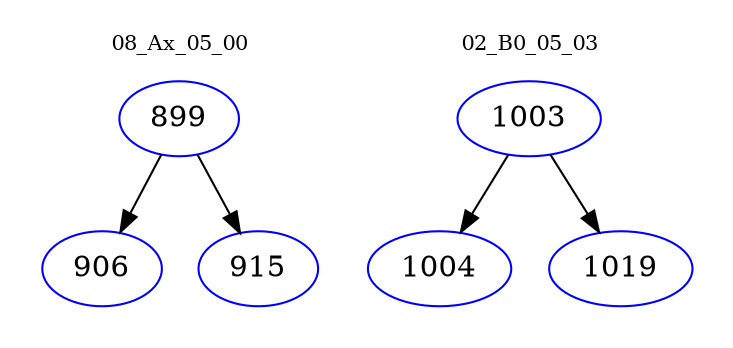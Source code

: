 digraph{
subgraph cluster_0 {
color = white
label = "08_Ax_05_00";
fontsize=10;
T0_899 [label="899", color="blue"]
T0_899 -> T0_906 [color="black"]
T0_906 [label="906", color="blue"]
T0_899 -> T0_915 [color="black"]
T0_915 [label="915", color="blue"]
}
subgraph cluster_1 {
color = white
label = "02_B0_05_03";
fontsize=10;
T1_1003 [label="1003", color="blue"]
T1_1003 -> T1_1004 [color="black"]
T1_1004 [label="1004", color="blue"]
T1_1003 -> T1_1019 [color="black"]
T1_1019 [label="1019", color="blue"]
}
}
